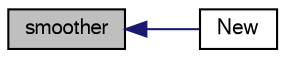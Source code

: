 digraph "smoother"
{
  bgcolor="transparent";
  edge [fontname="FreeSans",fontsize="10",labelfontname="FreeSans",labelfontsize="10"];
  node [fontname="FreeSans",fontsize="10",shape=record];
  rankdir="LR";
  Node1 [label="smoother",height=0.2,width=0.4,color="black", fillcolor="grey75", style="filled", fontcolor="black"];
  Node1 -> Node2 [dir="back",color="midnightblue",fontsize="10",style="solid",fontname="FreeSans"];
  Node2 [label="New",height=0.2,width=0.4,color="black",URL="$a26798.html#af8f5001d95d7c1d471c4d24eedefced2",tooltip="Return a new smoother. "];
}

